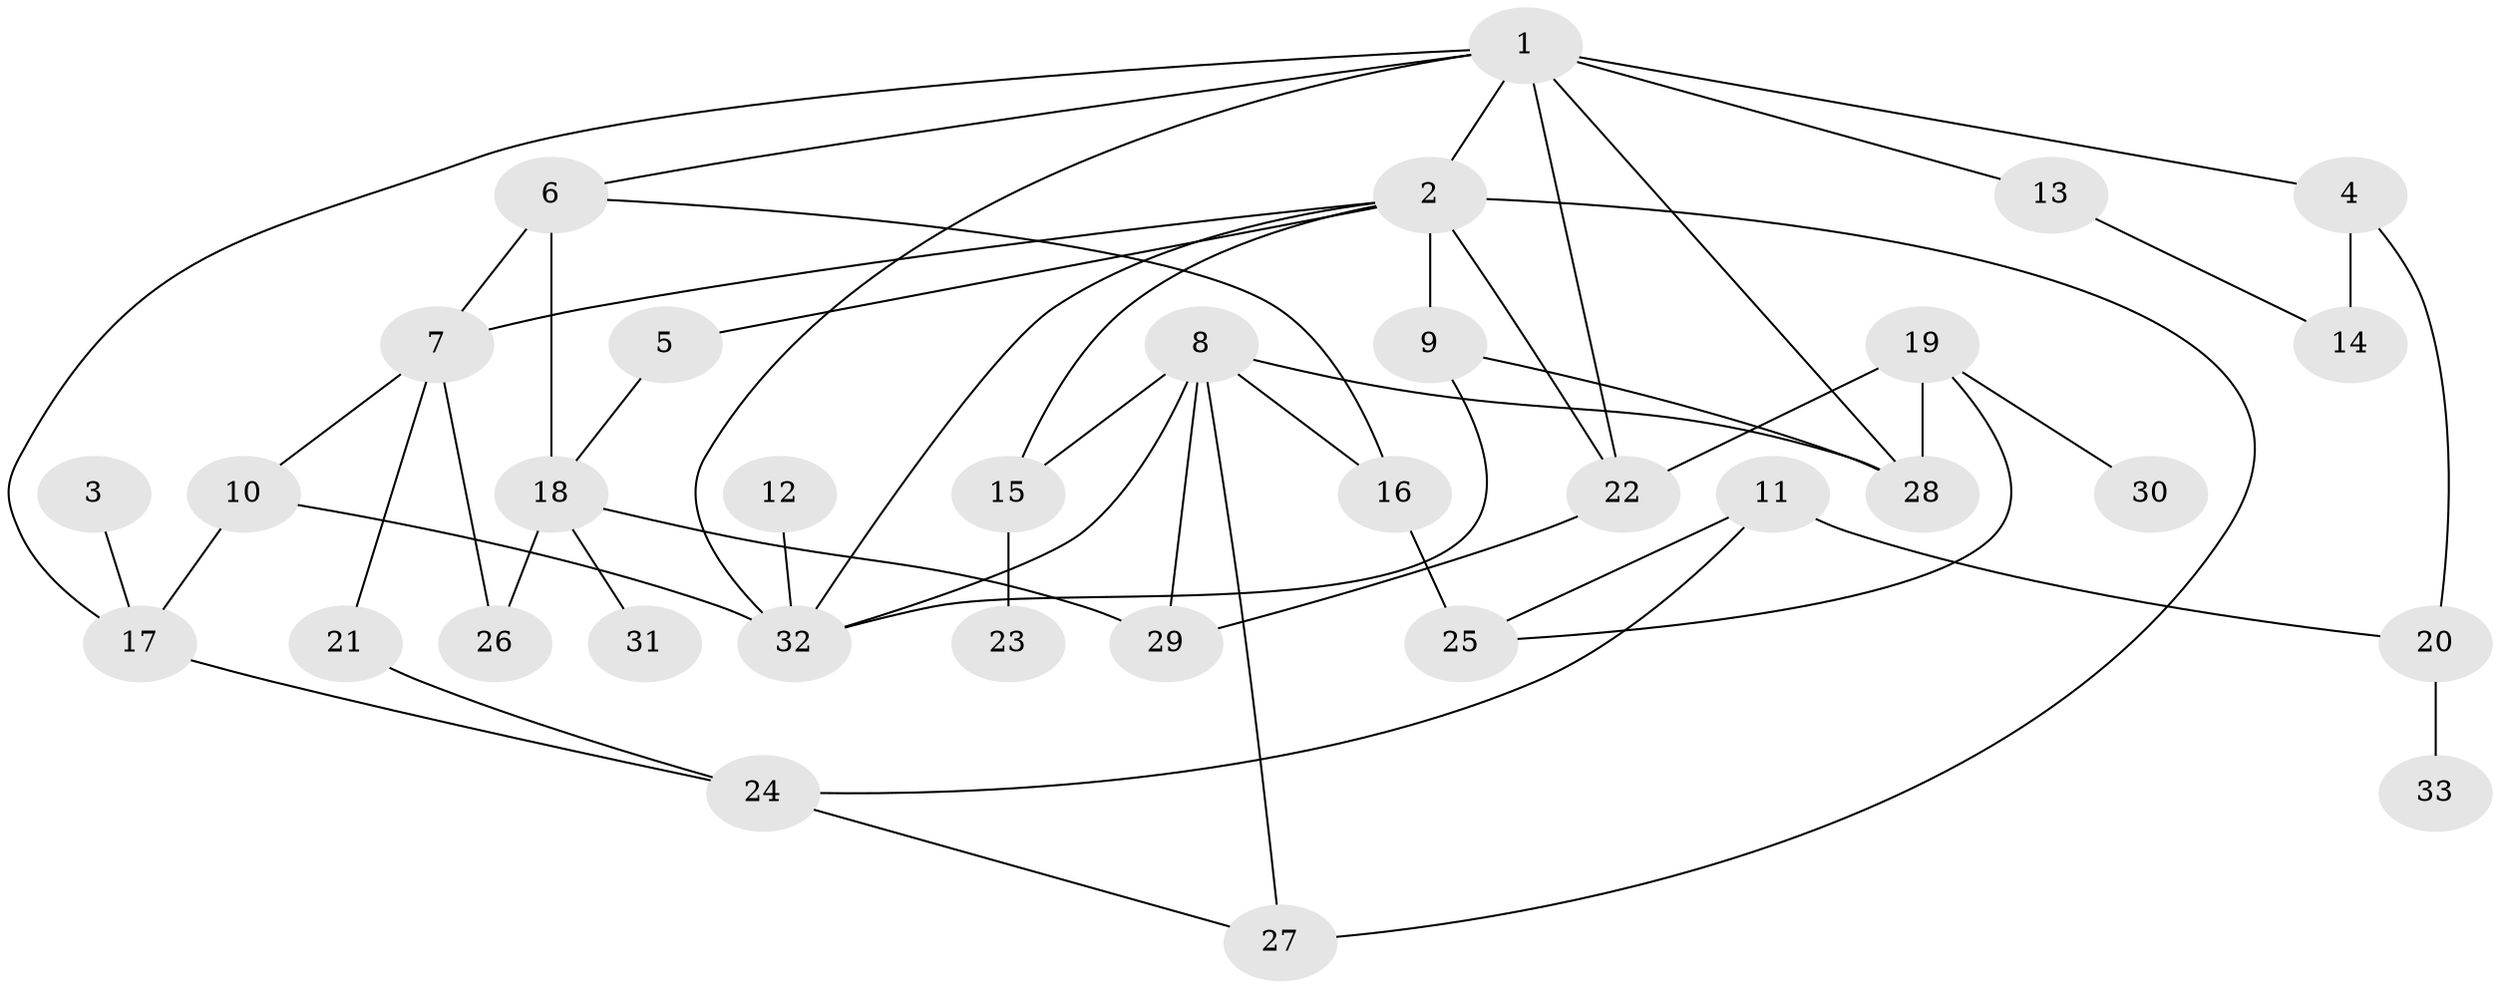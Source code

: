 // original degree distribution, {4: 0.12307692307692308, 2: 0.4, 8: 0.03076923076923077, 7: 0.015384615384615385, 5: 0.06153846153846154, 1: 0.13846153846153847, 3: 0.2153846153846154, 6: 0.015384615384615385}
// Generated by graph-tools (version 1.1) at 2025/01/03/09/25 03:01:03]
// undirected, 33 vertices, 54 edges
graph export_dot {
graph [start="1"]
  node [color=gray90,style=filled];
  1;
  2;
  3;
  4;
  5;
  6;
  7;
  8;
  9;
  10;
  11;
  12;
  13;
  14;
  15;
  16;
  17;
  18;
  19;
  20;
  21;
  22;
  23;
  24;
  25;
  26;
  27;
  28;
  29;
  30;
  31;
  32;
  33;
  1 -- 2 [weight=1.0];
  1 -- 4 [weight=1.0];
  1 -- 6 [weight=1.0];
  1 -- 13 [weight=1.0];
  1 -- 17 [weight=1.0];
  1 -- 22 [weight=1.0];
  1 -- 28 [weight=1.0];
  1 -- 32 [weight=1.0];
  2 -- 5 [weight=1.0];
  2 -- 7 [weight=1.0];
  2 -- 9 [weight=3.0];
  2 -- 15 [weight=1.0];
  2 -- 22 [weight=1.0];
  2 -- 27 [weight=1.0];
  2 -- 32 [weight=1.0];
  3 -- 17 [weight=1.0];
  4 -- 14 [weight=1.0];
  4 -- 20 [weight=1.0];
  5 -- 18 [weight=1.0];
  6 -- 7 [weight=1.0];
  6 -- 16 [weight=1.0];
  6 -- 18 [weight=2.0];
  7 -- 10 [weight=1.0];
  7 -- 21 [weight=1.0];
  7 -- 26 [weight=1.0];
  8 -- 15 [weight=1.0];
  8 -- 16 [weight=1.0];
  8 -- 27 [weight=1.0];
  8 -- 28 [weight=1.0];
  8 -- 29 [weight=1.0];
  8 -- 32 [weight=1.0];
  9 -- 28 [weight=1.0];
  9 -- 32 [weight=1.0];
  10 -- 17 [weight=1.0];
  10 -- 32 [weight=2.0];
  11 -- 20 [weight=1.0];
  11 -- 24 [weight=1.0];
  11 -- 25 [weight=1.0];
  12 -- 32 [weight=1.0];
  13 -- 14 [weight=1.0];
  15 -- 23 [weight=1.0];
  16 -- 25 [weight=2.0];
  17 -- 24 [weight=1.0];
  18 -- 26 [weight=1.0];
  18 -- 29 [weight=1.0];
  18 -- 31 [weight=1.0];
  19 -- 22 [weight=1.0];
  19 -- 25 [weight=1.0];
  19 -- 28 [weight=2.0];
  19 -- 30 [weight=1.0];
  20 -- 33 [weight=1.0];
  21 -- 24 [weight=1.0];
  22 -- 29 [weight=1.0];
  24 -- 27 [weight=1.0];
}
